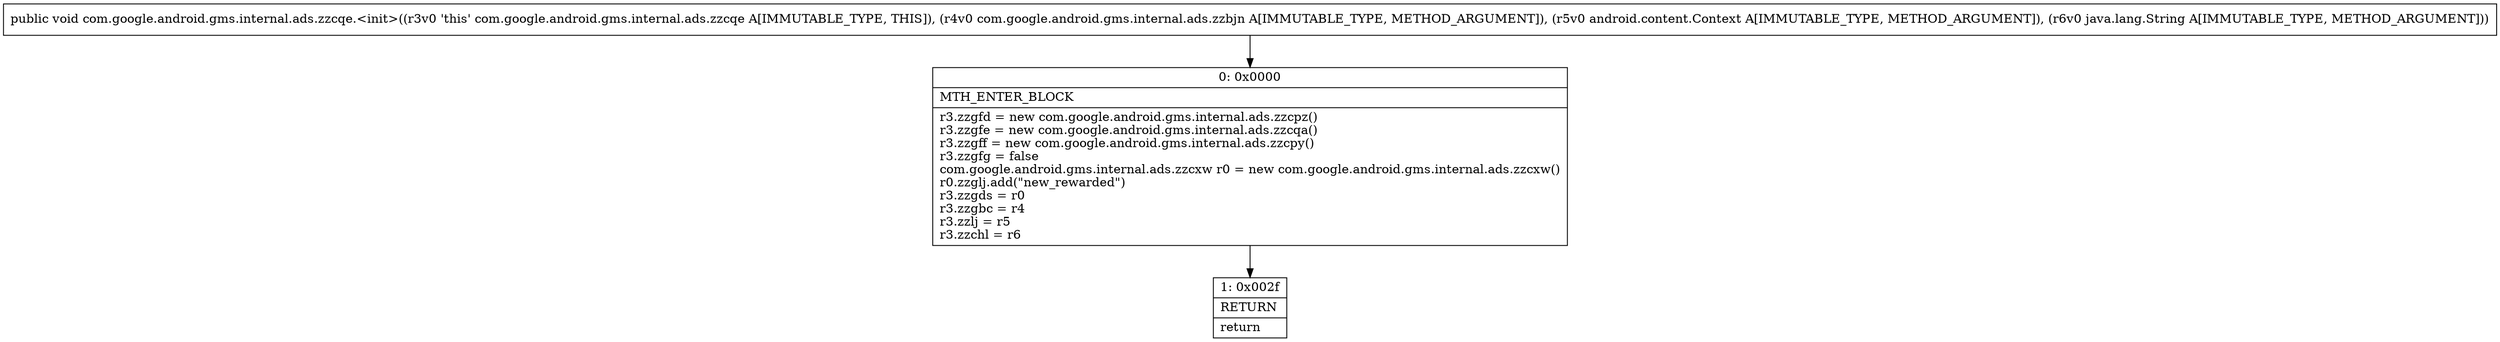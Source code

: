 digraph "CFG forcom.google.android.gms.internal.ads.zzcqe.\<init\>(Lcom\/google\/android\/gms\/internal\/ads\/zzbjn;Landroid\/content\/Context;Ljava\/lang\/String;)V" {
Node_0 [shape=record,label="{0\:\ 0x0000|MTH_ENTER_BLOCK\l|r3.zzgfd = new com.google.android.gms.internal.ads.zzcpz()\lr3.zzgfe = new com.google.android.gms.internal.ads.zzcqa()\lr3.zzgff = new com.google.android.gms.internal.ads.zzcpy()\lr3.zzgfg = false\lcom.google.android.gms.internal.ads.zzcxw r0 = new com.google.android.gms.internal.ads.zzcxw()\lr0.zzglj.add(\"new_rewarded\")\lr3.zzgds = r0\lr3.zzgbc = r4\lr3.zzlj = r5\lr3.zzchl = r6\l}"];
Node_1 [shape=record,label="{1\:\ 0x002f|RETURN\l|return\l}"];
MethodNode[shape=record,label="{public void com.google.android.gms.internal.ads.zzcqe.\<init\>((r3v0 'this' com.google.android.gms.internal.ads.zzcqe A[IMMUTABLE_TYPE, THIS]), (r4v0 com.google.android.gms.internal.ads.zzbjn A[IMMUTABLE_TYPE, METHOD_ARGUMENT]), (r5v0 android.content.Context A[IMMUTABLE_TYPE, METHOD_ARGUMENT]), (r6v0 java.lang.String A[IMMUTABLE_TYPE, METHOD_ARGUMENT])) }"];
MethodNode -> Node_0;
Node_0 -> Node_1;
}

